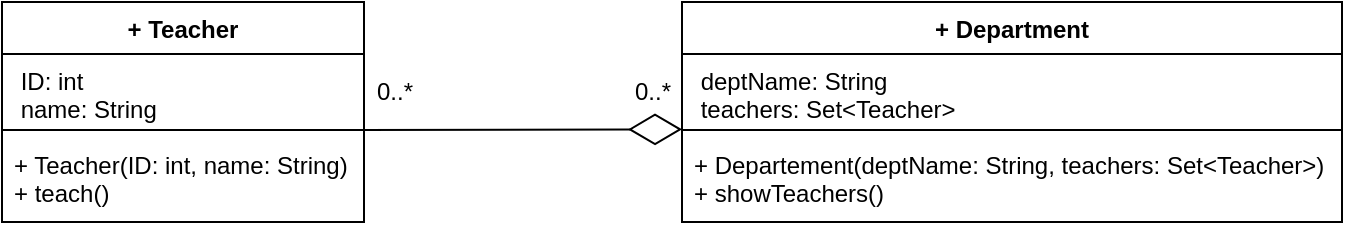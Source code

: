 <mxfile version="25.0.2">
  <diagram name="Page-1" id="9fDm9l64JJiseUmivxtQ">
    <mxGraphModel dx="780" dy="504" grid="0" gridSize="10" guides="1" tooltips="1" connect="1" arrows="1" fold="1" page="1" pageScale="1" pageWidth="850" pageHeight="1100" math="0" shadow="0">
      <root>
        <mxCell id="0" />
        <mxCell id="1" parent="0" />
        <mxCell id="5ShDgl6ycvYulcUG2lgo-2" value="+ Teacher" style="swimlane;fontStyle=1;align=center;verticalAlign=top;childLayout=stackLayout;horizontal=1;startSize=26;horizontalStack=0;resizeParent=1;resizeParentMax=0;resizeLast=0;collapsible=1;marginBottom=0;whiteSpace=wrap;html=1;" vertex="1" parent="1">
          <mxGeometry x="70" y="190" width="181" height="110" as="geometry" />
        </mxCell>
        <mxCell id="5ShDgl6ycvYulcUG2lgo-3" value="&amp;nbsp;ID: int&lt;div&gt;&amp;nbsp;name: String&lt;/div&gt;" style="text;strokeColor=none;fillColor=none;align=left;verticalAlign=top;spacingLeft=4;spacingRight=4;overflow=hidden;rotatable=0;points=[[0,0.5],[1,0.5]];portConstraint=eastwest;whiteSpace=wrap;html=1;" vertex="1" parent="5ShDgl6ycvYulcUG2lgo-2">
          <mxGeometry y="26" width="181" height="34" as="geometry" />
        </mxCell>
        <mxCell id="5ShDgl6ycvYulcUG2lgo-4" value="" style="line;strokeWidth=1;fillColor=none;align=left;verticalAlign=middle;spacingTop=-1;spacingLeft=3;spacingRight=3;rotatable=0;labelPosition=right;points=[];portConstraint=eastwest;strokeColor=inherit;" vertex="1" parent="5ShDgl6ycvYulcUG2lgo-2">
          <mxGeometry y="60" width="181" height="8" as="geometry" />
        </mxCell>
        <mxCell id="5ShDgl6ycvYulcUG2lgo-5" value="+ Teacher(ID: int, name: String)&lt;div&gt;+ teach()&lt;/div&gt;" style="text;strokeColor=none;fillColor=none;align=left;verticalAlign=top;spacingLeft=4;spacingRight=4;overflow=hidden;rotatable=0;points=[[0,0.5],[1,0.5]];portConstraint=eastwest;whiteSpace=wrap;html=1;" vertex="1" parent="5ShDgl6ycvYulcUG2lgo-2">
          <mxGeometry y="68" width="181" height="42" as="geometry" />
        </mxCell>
        <mxCell id="5ShDgl6ycvYulcUG2lgo-6" value="+ Department" style="swimlane;fontStyle=1;align=center;verticalAlign=top;childLayout=stackLayout;horizontal=1;startSize=26;horizontalStack=0;resizeParent=1;resizeParentMax=0;resizeLast=0;collapsible=1;marginBottom=0;whiteSpace=wrap;html=1;" vertex="1" parent="1">
          <mxGeometry x="410" y="190" width="330" height="110" as="geometry" />
        </mxCell>
        <mxCell id="5ShDgl6ycvYulcUG2lgo-7" value="&amp;nbsp;deptName: String&lt;div&gt;&amp;nbsp;teachers: Set&amp;lt;Teacher&amp;gt;&lt;/div&gt;" style="text;strokeColor=none;fillColor=none;align=left;verticalAlign=top;spacingLeft=4;spacingRight=4;overflow=hidden;rotatable=0;points=[[0,0.5],[1,0.5]];portConstraint=eastwest;whiteSpace=wrap;html=1;" vertex="1" parent="5ShDgl6ycvYulcUG2lgo-6">
          <mxGeometry y="26" width="330" height="34" as="geometry" />
        </mxCell>
        <mxCell id="5ShDgl6ycvYulcUG2lgo-8" value="" style="line;strokeWidth=1;fillColor=none;align=left;verticalAlign=middle;spacingTop=-1;spacingLeft=3;spacingRight=3;rotatable=0;labelPosition=right;points=[];portConstraint=eastwest;strokeColor=inherit;" vertex="1" parent="5ShDgl6ycvYulcUG2lgo-6">
          <mxGeometry y="60" width="330" height="8" as="geometry" />
        </mxCell>
        <mxCell id="5ShDgl6ycvYulcUG2lgo-9" value="+ Departement(deptName: String, teachers: Set&amp;lt;Teacher&amp;gt;)&lt;div&gt;+ showTeachers()&lt;/div&gt;" style="text;strokeColor=none;fillColor=none;align=left;verticalAlign=top;spacingLeft=4;spacingRight=4;overflow=hidden;rotatable=0;points=[[0,0.5],[1,0.5]];portConstraint=eastwest;whiteSpace=wrap;html=1;" vertex="1" parent="5ShDgl6ycvYulcUG2lgo-6">
          <mxGeometry y="68" width="330" height="42" as="geometry" />
        </mxCell>
        <mxCell id="5ShDgl6ycvYulcUG2lgo-10" value="" style="endArrow=diamondThin;endFill=0;endSize=24;html=1;rounded=0;entryX=0;entryY=0.459;entryDx=0;entryDy=0;entryPerimeter=0;" edge="1" parent="1" target="5ShDgl6ycvYulcUG2lgo-8">
          <mxGeometry width="160" relative="1" as="geometry">
            <mxPoint x="250" y="254" as="sourcePoint" />
            <mxPoint x="490" y="260" as="targetPoint" />
          </mxGeometry>
        </mxCell>
        <mxCell id="5ShDgl6ycvYulcUG2lgo-11" value="0..*" style="text;align=center;fontStyle=0;verticalAlign=middle;spacingLeft=3;spacingRight=3;strokeColor=none;rotatable=0;points=[[0,0.5],[1,0.5]];portConstraint=eastwest;html=1;" vertex="1" parent="1">
          <mxGeometry x="251" y="230" width="30" height="10" as="geometry" />
        </mxCell>
        <mxCell id="5ShDgl6ycvYulcUG2lgo-12" value="0..*" style="text;align=center;fontStyle=0;verticalAlign=middle;spacingLeft=3;spacingRight=3;strokeColor=none;rotatable=0;points=[[0,0.5],[1,0.5]];portConstraint=eastwest;html=1;" vertex="1" parent="1">
          <mxGeometry x="380" y="230" width="30" height="10" as="geometry" />
        </mxCell>
      </root>
    </mxGraphModel>
  </diagram>
</mxfile>
